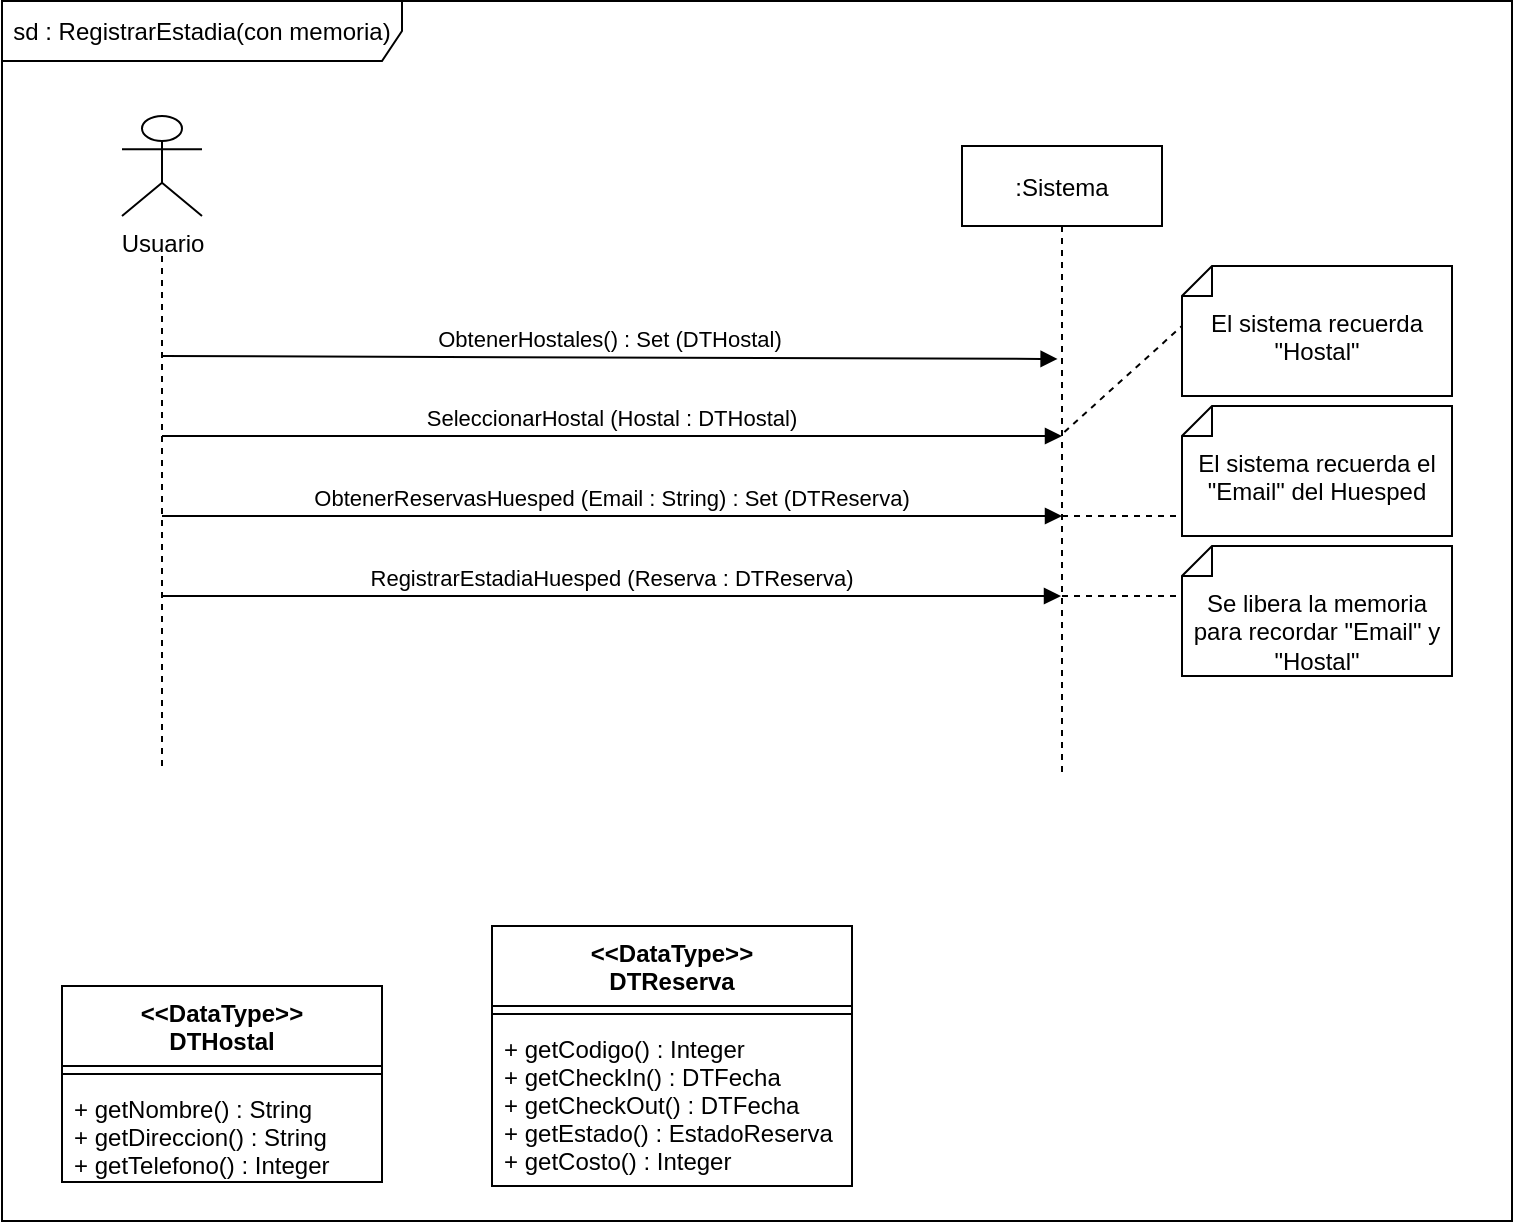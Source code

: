 <mxfile version="11.2.4" type="device" pages="1"><diagram id="kgpKYQtTHZ0yAKxKKP6v" name="Page-1"><mxGraphModel dx="905" dy="1851" grid="1" gridSize="10" guides="1" tooltips="1" connect="1" arrows="1" fold="1" page="1" pageScale="1" pageWidth="827" pageHeight="1169" math="0" shadow="0"><root><mxCell id="0"/><mxCell id="1" parent="0"/><mxCell id="ooN9rmeEjGLRfcFZrZb2-20" value="sd : RegistrarEstadia(con memoria)" style="shape=umlFrame;whiteSpace=wrap;html=1;width=200;height=30;" parent="1" vertex="1"><mxGeometry x="50" y="-992.5" width="755" height="610" as="geometry"/></mxCell><mxCell id="3nuBFxr9cyL0pnOWT2aG-5" value=":Sistema" style="shape=umlLifeline;perimeter=lifelinePerimeter;container=1;collapsible=0;recursiveResize=0;rounded=0;shadow=0;strokeWidth=1;" parent="1" vertex="1"><mxGeometry x="530" y="-920" width="100" height="315" as="geometry"/></mxCell><mxCell id="fy8vpO4-QK4QnIjKlQab-3" value="Usuario" style="shape=umlActor;verticalLabelPosition=bottom;verticalAlign=top;html=1;shadow=0;" parent="1" vertex="1"><mxGeometry x="110" y="-935" width="40" height="50" as="geometry"/></mxCell><mxCell id="ooN9rmeEjGLRfcFZrZb2-2" value="" style="endArrow=none;dashed=1;html=1;rounded=0;" parent="1" edge="1"><mxGeometry width="50" height="50" relative="1" as="geometry"><mxPoint x="130" y="-610" as="sourcePoint"/><mxPoint x="130" y="-865" as="targetPoint"/></mxGeometry></mxCell><mxCell id="ooN9rmeEjGLRfcFZrZb2-5" value="RegistrarEstadiaHuesped (Reserva : DTReserva)" style="verticalAlign=bottom;endArrow=block;shadow=0;strokeWidth=1;" parent="1" target="3nuBFxr9cyL0pnOWT2aG-5" edge="1"><mxGeometry relative="1" as="geometry"><mxPoint x="130" y="-695" as="sourcePoint"/><mxPoint x="300" y="-695" as="targetPoint"/></mxGeometry></mxCell><mxCell id="ooN9rmeEjGLRfcFZrZb2-6" value="SeleccionarHostal (Hostal : DTHostal)" style="verticalAlign=bottom;endArrow=block;shadow=0;strokeWidth=1;" parent="1" edge="1"><mxGeometry relative="1" as="geometry"><mxPoint x="130" y="-775.0" as="sourcePoint"/><mxPoint x="580" y="-775" as="targetPoint"/></mxGeometry></mxCell><mxCell id="ooN9rmeEjGLRfcFZrZb2-7" value="ObtenerHostales() : Set (DTHostal)" style="verticalAlign=bottom;endArrow=block;shadow=0;strokeWidth=1;entryX=0.478;entryY=0.338;entryDx=0;entryDy=0;entryPerimeter=0;" parent="1" target="3nuBFxr9cyL0pnOWT2aG-5" edge="1"><mxGeometry relative="1" as="geometry"><mxPoint x="130" y="-815.0" as="sourcePoint"/><mxPoint x="639.5" y="-815.0" as="targetPoint"/></mxGeometry></mxCell><mxCell id="ooN9rmeEjGLRfcFZrZb2-8" value="ObtenerReservasHuesped (Email : String) : Set (DTReserva)" style="verticalAlign=bottom;endArrow=block;shadow=0;strokeWidth=1;" parent="1" edge="1"><mxGeometry relative="1" as="geometry"><mxPoint x="130" y="-735.0" as="sourcePoint"/><mxPoint x="580" y="-735" as="targetPoint"/></mxGeometry></mxCell><mxCell id="ooN9rmeEjGLRfcFZrZb2-90" value="Se libera la memoria para recordar &quot;Email&quot; y &quot;Hostal&quot;" style="shape=note2;boundedLbl=1;whiteSpace=wrap;html=1;size=15;verticalAlign=top;align=center;flipV=0;flipH=1;" parent="1" vertex="1"><mxGeometry x="640" y="-720" width="135" height="65" as="geometry"/></mxCell><mxCell id="ooN9rmeEjGLRfcFZrZb2-93" value="El sistema recuerda el &quot;Email&quot; del Huesped" style="shape=note2;boundedLbl=1;whiteSpace=wrap;html=1;size=15;verticalAlign=top;align=center;flipV=0;flipH=1;" parent="1" vertex="1"><mxGeometry x="640" y="-790" width="135" height="65" as="geometry"/></mxCell><mxCell id="ooN9rmeEjGLRfcFZrZb2-94" value="El sistema recuerda &quot;Hostal&quot;" style="shape=note2;boundedLbl=1;whiteSpace=wrap;html=1;size=15;verticalAlign=top;align=center;flipV=1;flipH=0;direction=west;" parent="1" vertex="1"><mxGeometry x="640" y="-860" width="135" height="65" as="geometry"/></mxCell><mxCell id="ooN9rmeEjGLRfcFZrZb2-95" value="" style="endArrow=none;dashed=1;html=1;rounded=0;exitX=0.512;exitY=0.454;exitDx=0;exitDy=0;exitPerimeter=0;" parent="1" source="3nuBFxr9cyL0pnOWT2aG-5" edge="1"><mxGeometry width="50" height="50" relative="1" as="geometry"><mxPoint x="590" y="-780" as="sourcePoint"/><mxPoint x="640" y="-830" as="targetPoint"/></mxGeometry></mxCell><mxCell id="ooN9rmeEjGLRfcFZrZb2-96" value="" style="endArrow=none;dashed=1;html=1;rounded=0;entryX=1.019;entryY=0.846;entryDx=0;entryDy=0;entryPerimeter=0;" parent="1" source="3nuBFxr9cyL0pnOWT2aG-5" target="ooN9rmeEjGLRfcFZrZb2-93" edge="1"><mxGeometry width="50" height="50" relative="1" as="geometry"><mxPoint x="590" y="-690" as="sourcePoint"/><mxPoint x="640" y="-740" as="targetPoint"/></mxGeometry></mxCell><mxCell id="ooN9rmeEjGLRfcFZrZb2-97" value="" style="endArrow=none;dashed=1;html=1;rounded=0;" parent="1" source="3nuBFxr9cyL0pnOWT2aG-5" edge="1"><mxGeometry width="50" height="50" relative="1" as="geometry"><mxPoint x="610" y="-670" as="sourcePoint"/><mxPoint x="640" y="-695" as="targetPoint"/></mxGeometry></mxCell><mxCell id="ooN9rmeEjGLRfcFZrZb2-99" value="&lt;&lt;DataType&gt;&gt;&#10;DTHostal" style="swimlane;fontStyle=1;align=center;verticalAlign=top;childLayout=stackLayout;horizontal=1;startSize=40;horizontalStack=0;resizeParent=1;resizeParentMax=0;resizeLast=0;collapsible=1;marginBottom=0;" parent="1" vertex="1"><mxGeometry x="80" y="-500" width="160" height="98" as="geometry"><mxRectangle x="340" y="360" width="100" height="26" as="alternateBounds"/></mxGeometry></mxCell><mxCell id="ooN9rmeEjGLRfcFZrZb2-101" value="" style="line;strokeWidth=1;fillColor=none;align=left;verticalAlign=middle;spacingTop=-1;spacingLeft=3;spacingRight=3;rotatable=0;labelPosition=right;points=[];portConstraint=eastwest;" parent="ooN9rmeEjGLRfcFZrZb2-99" vertex="1"><mxGeometry y="40" width="160" height="8" as="geometry"/></mxCell><mxCell id="ooN9rmeEjGLRfcFZrZb2-102" value="+ getNombre() : String&#10;+ getDireccion() : String&#10;+ getTelefono() : Integer" style="text;strokeColor=none;fillColor=none;align=left;verticalAlign=top;spacingLeft=4;spacingRight=4;overflow=hidden;rotatable=0;points=[[0,0.5],[1,0.5]];portConstraint=eastwest;" parent="ooN9rmeEjGLRfcFZrZb2-99" vertex="1"><mxGeometry y="48" width="160" height="50" as="geometry"/></mxCell><mxCell id="ooN9rmeEjGLRfcFZrZb2-110" value="&lt;&lt;DataType&gt;&gt;&#10;DTReserva" style="swimlane;fontStyle=1;align=center;verticalAlign=top;childLayout=stackLayout;horizontal=1;startSize=40;horizontalStack=0;resizeParent=1;resizeParentMax=0;resizeLast=0;collapsible=1;marginBottom=0;" parent="1" vertex="1"><mxGeometry x="295" y="-530" width="180" height="130" as="geometry"><mxRectangle x="340" y="360" width="100" height="26" as="alternateBounds"/></mxGeometry></mxCell><mxCell id="ooN9rmeEjGLRfcFZrZb2-111" value="" style="line;strokeWidth=1;fillColor=none;align=left;verticalAlign=middle;spacingTop=-1;spacingLeft=3;spacingRight=3;rotatable=0;labelPosition=right;points=[];portConstraint=eastwest;" parent="ooN9rmeEjGLRfcFZrZb2-110" vertex="1"><mxGeometry y="40" width="180" height="8" as="geometry"/></mxCell><mxCell id="ooN9rmeEjGLRfcFZrZb2-112" value="+ getCodigo() : Integer&#10;+ getCheckIn() : DTFecha&#10;+ getCheckOut() : DTFecha&#10;+ getEstado() : EstadoReserva&#10;+ getCosto() : Integer" style="text;strokeColor=none;fillColor=none;align=left;verticalAlign=top;spacingLeft=4;spacingRight=4;overflow=hidden;rotatable=0;points=[[0,0.5],[1,0.5]];portConstraint=eastwest;" parent="ooN9rmeEjGLRfcFZrZb2-110" vertex="1"><mxGeometry y="48" width="180" height="82" as="geometry"/></mxCell></root></mxGraphModel></diagram></mxfile>